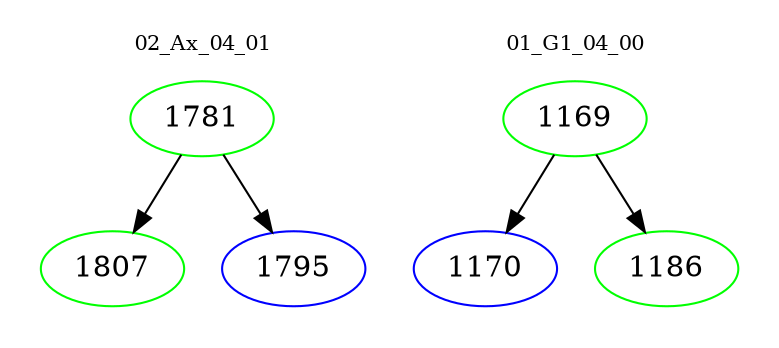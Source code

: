 digraph{
subgraph cluster_0 {
color = white
label = "02_Ax_04_01";
fontsize=10;
T0_1781 [label="1781", color="green"]
T0_1781 -> T0_1807 [color="black"]
T0_1807 [label="1807", color="green"]
T0_1781 -> T0_1795 [color="black"]
T0_1795 [label="1795", color="blue"]
}
subgraph cluster_1 {
color = white
label = "01_G1_04_00";
fontsize=10;
T1_1169 [label="1169", color="green"]
T1_1169 -> T1_1170 [color="black"]
T1_1170 [label="1170", color="blue"]
T1_1169 -> T1_1186 [color="black"]
T1_1186 [label="1186", color="green"]
}
}
